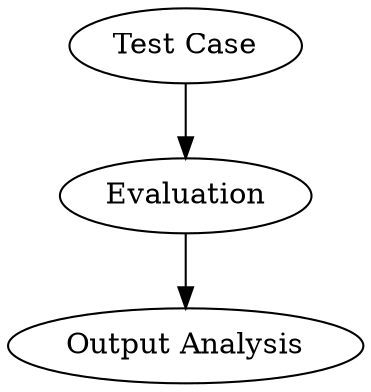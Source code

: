 digraph {
    Input[label="Test Case"]
    Evaluation
    Analysis[label="Output Analysis"]

    Input -> Evaluation
    Evaluation -> Analysis
}
